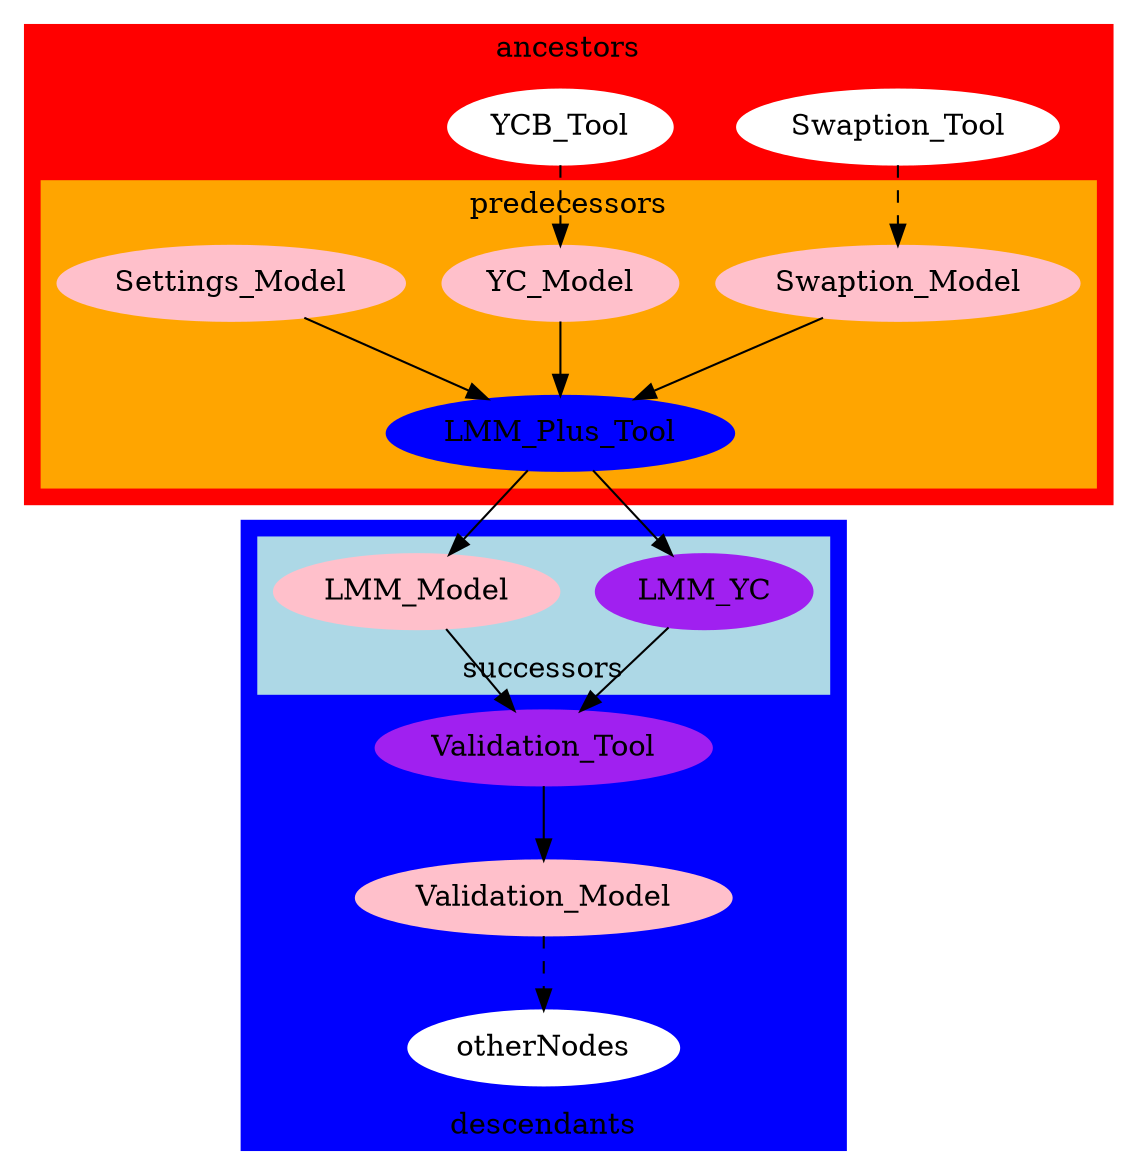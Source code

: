 digraph G {
	
	LMM_Plus_Tool[style=filled,color=blue]
	
	subgraph cluster_0 {
		style=filled;
		color=red;
		node [style=filled,color=white];	
		Swaption_Tool -> Swaption_Model	[style="dashed"]
		YCB_Tool -> YC_Model [style="dashed"]
		label = "ancestors";
		subgraph cluster_2 {
			style=filled;
			color=orange;
			node [style=filled,color=white];
			Settings_Model[style=filled,color=pink]
			Swaption_Model[style=filled,color=pink]				
			YC_Model[style=filled,color=pink]				
			Settings_Model -> LMM_Plus_Tool
			YC_Model -> LMM_Plus_Tool	
			Swaption_Model-> LMM_Plus_Tool	
			label = "predecessors";
		}
	}

	subgraph cluster_1 {
		node [style=filled];
		Validation_Tool[style=filled,color=purple]			
		LMM_YC -> Validation_Tool
		LMM_Model -> Validation_Tool
		Validation_Model[style=filled,color=pink]
		Validation_Tool -> Validation_Model
		otherNodes [type=box,style=filled,color=white]
		Validation_Model -> otherNodes[style="dashed"]
		label = "descendants";
		labelloc = "b"
		style=filled;
		color=blue;
		subgraph cluster_3 {
			node [style=filled];
			LMM_Plus_Tool -> LMM_YC
			LMM_YC[style=filled,color=purple]	
			LMM_Model[style=filled,color=pink]	
			LMM_Plus_Tool -> LMM_Model			
			label = "successors";
			style=filled;
			color=lightblue;
		}
	}
	
	
}